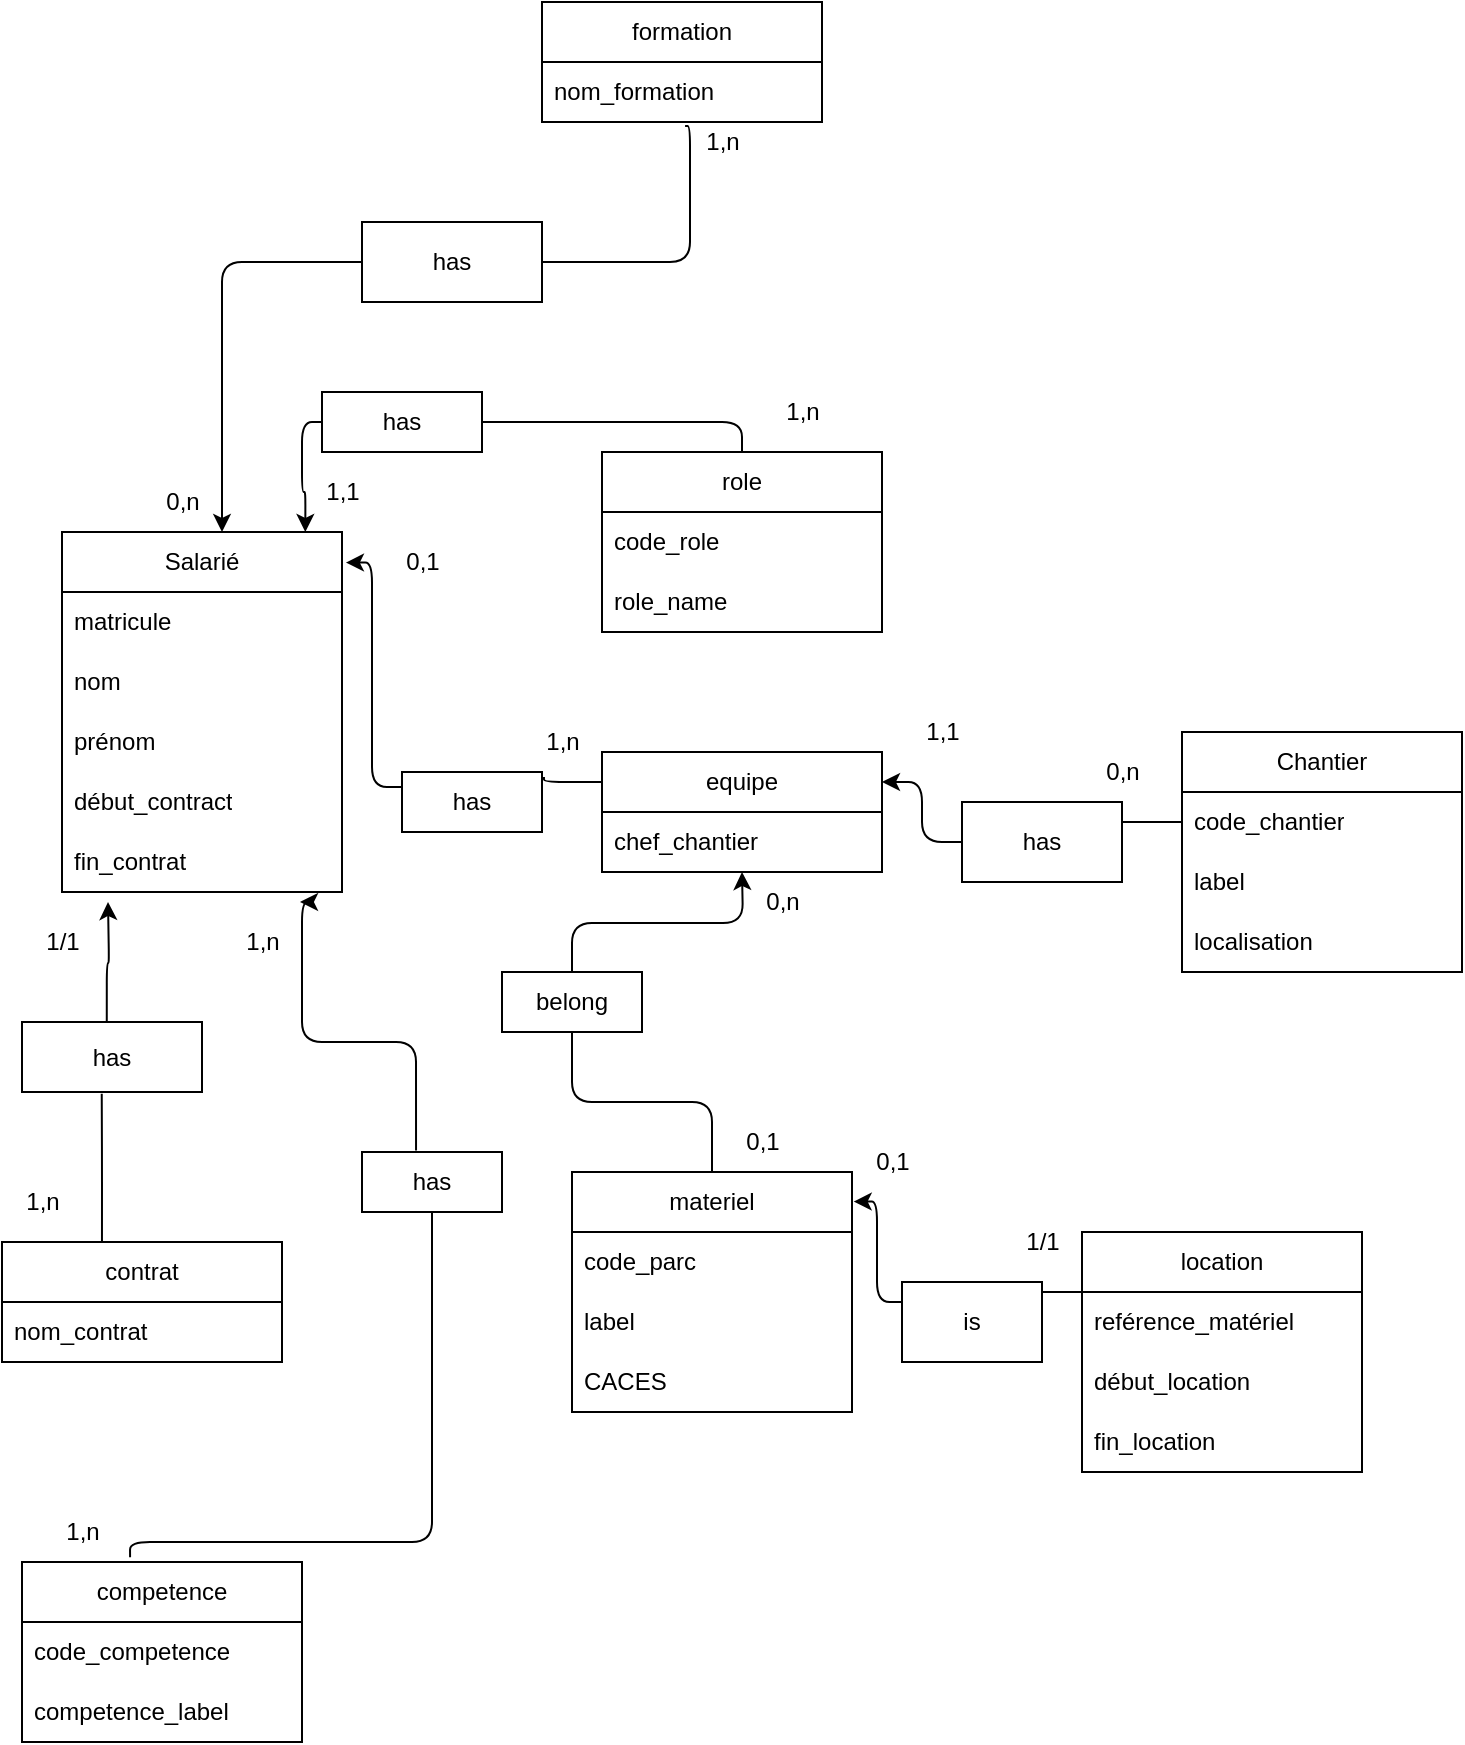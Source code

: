 <mxfile>
    <diagram id="aTdIhyGwN5ck7AL83jWl" name="Page-1">
        <mxGraphModel dx="963" dy="378" grid="1" gridSize="10" guides="1" tooltips="1" connect="1" arrows="1" fold="1" page="1" pageScale="1" pageWidth="850" pageHeight="1100" math="0" shadow="0">
            <root>
                <mxCell id="0"/>
                <mxCell id="1" parent="0"/>
                <mxCell id="2" value="Salarié" style="swimlane;fontStyle=0;childLayout=stackLayout;horizontal=1;startSize=30;horizontalStack=0;resizeParent=1;resizeParentMax=0;resizeLast=0;collapsible=1;marginBottom=0;whiteSpace=wrap;html=1;" parent="1" vertex="1">
                    <mxGeometry x="90" y="445" width="140" height="180" as="geometry"/>
                </mxCell>
                <mxCell id="3" value="matricule" style="text;strokeColor=none;fillColor=none;align=left;verticalAlign=middle;spacingLeft=4;spacingRight=4;overflow=hidden;points=[[0,0.5],[1,0.5]];portConstraint=eastwest;rotatable=0;whiteSpace=wrap;html=1;" parent="2" vertex="1">
                    <mxGeometry y="30" width="140" height="30" as="geometry"/>
                </mxCell>
                <mxCell id="4" value="nom" style="text;strokeColor=none;fillColor=none;align=left;verticalAlign=middle;spacingLeft=4;spacingRight=4;overflow=hidden;points=[[0,0.5],[1,0.5]];portConstraint=eastwest;rotatable=0;whiteSpace=wrap;html=1;" parent="2" vertex="1">
                    <mxGeometry y="60" width="140" height="30" as="geometry"/>
                </mxCell>
                <mxCell id="5" value="prénom" style="text;strokeColor=none;fillColor=none;align=left;verticalAlign=middle;spacingLeft=4;spacingRight=4;overflow=hidden;points=[[0,0.5],[1,0.5]];portConstraint=eastwest;rotatable=0;whiteSpace=wrap;html=1;" parent="2" vertex="1">
                    <mxGeometry y="90" width="140" height="30" as="geometry"/>
                </mxCell>
                <mxCell id="124" value="début_contract" style="text;strokeColor=none;fillColor=none;align=left;verticalAlign=middle;spacingLeft=4;spacingRight=4;overflow=hidden;points=[[0,0.5],[1,0.5]];portConstraint=eastwest;rotatable=0;whiteSpace=wrap;html=1;" parent="2" vertex="1">
                    <mxGeometry y="120" width="140" height="30" as="geometry"/>
                </mxCell>
                <mxCell id="125" value="fin_contrat" style="text;strokeColor=none;fillColor=none;align=left;verticalAlign=middle;spacingLeft=4;spacingRight=4;overflow=hidden;points=[[0,0.5],[1,0.5]];portConstraint=eastwest;rotatable=0;whiteSpace=wrap;html=1;" parent="2" vertex="1">
                    <mxGeometry y="150" width="140" height="30" as="geometry"/>
                </mxCell>
                <mxCell id="20" value="Chantier" style="swimlane;fontStyle=0;childLayout=stackLayout;horizontal=1;startSize=30;horizontalStack=0;resizeParent=1;resizeParentMax=0;resizeLast=0;collapsible=1;marginBottom=0;whiteSpace=wrap;html=1;" parent="1" vertex="1">
                    <mxGeometry x="650" y="545" width="140" height="120" as="geometry"/>
                </mxCell>
                <mxCell id="21" value="code_chantier" style="text;strokeColor=none;fillColor=none;align=left;verticalAlign=middle;spacingLeft=4;spacingRight=4;overflow=hidden;points=[[0,0.5],[1,0.5]];portConstraint=eastwest;rotatable=0;whiteSpace=wrap;html=1;" parent="20" vertex="1">
                    <mxGeometry y="30" width="140" height="30" as="geometry"/>
                </mxCell>
                <mxCell id="23" value="label" style="text;strokeColor=none;fillColor=none;align=left;verticalAlign=middle;spacingLeft=4;spacingRight=4;overflow=hidden;points=[[0,0.5],[1,0.5]];portConstraint=eastwest;rotatable=0;whiteSpace=wrap;html=1;" parent="20" vertex="1">
                    <mxGeometry y="60" width="140" height="30" as="geometry"/>
                </mxCell>
                <mxCell id="24" value="localisation" style="text;strokeColor=none;fillColor=none;align=left;verticalAlign=middle;spacingLeft=4;spacingRight=4;overflow=hidden;points=[[0,0.5],[1,0.5]];portConstraint=eastwest;rotatable=0;whiteSpace=wrap;html=1;" parent="20" vertex="1">
                    <mxGeometry y="90" width="140" height="30" as="geometry"/>
                </mxCell>
                <mxCell id="29" value="materiel" style="swimlane;fontStyle=0;childLayout=stackLayout;horizontal=1;startSize=30;horizontalStack=0;resizeParent=1;resizeParentMax=0;resizeLast=0;collapsible=1;marginBottom=0;whiteSpace=wrap;html=1;" parent="1" vertex="1">
                    <mxGeometry x="345" y="765" width="140" height="120" as="geometry"/>
                </mxCell>
                <mxCell id="30" value="code_parc" style="text;strokeColor=none;fillColor=none;align=left;verticalAlign=middle;spacingLeft=4;spacingRight=4;overflow=hidden;points=[[0,0.5],[1,0.5]];portConstraint=eastwest;rotatable=0;whiteSpace=wrap;html=1;" parent="29" vertex="1">
                    <mxGeometry y="30" width="140" height="30" as="geometry"/>
                </mxCell>
                <mxCell id="31" value="label" style="text;strokeColor=none;fillColor=none;align=left;verticalAlign=middle;spacingLeft=4;spacingRight=4;overflow=hidden;points=[[0,0.5],[1,0.5]];portConstraint=eastwest;rotatable=0;whiteSpace=wrap;html=1;" parent="29" vertex="1">
                    <mxGeometry y="60" width="140" height="30" as="geometry"/>
                </mxCell>
                <mxCell id="35" value="CACES" style="text;strokeColor=none;fillColor=none;align=left;verticalAlign=middle;spacingLeft=4;spacingRight=4;overflow=hidden;points=[[0,0.5],[1,0.5]];portConstraint=eastwest;rotatable=0;whiteSpace=wrap;html=1;" parent="29" vertex="1">
                    <mxGeometry y="90" width="140" height="30" as="geometry"/>
                </mxCell>
                <mxCell id="37" value="role" style="swimlane;fontStyle=0;childLayout=stackLayout;horizontal=1;startSize=30;horizontalStack=0;resizeParent=1;resizeParentMax=0;resizeLast=0;collapsible=1;marginBottom=0;whiteSpace=wrap;html=1;" parent="1" vertex="1">
                    <mxGeometry x="360" y="405" width="140" height="90" as="geometry"/>
                </mxCell>
                <mxCell id="38" value="code_role" style="text;strokeColor=none;fillColor=none;align=left;verticalAlign=middle;spacingLeft=4;spacingRight=4;overflow=hidden;points=[[0,0.5],[1,0.5]];portConstraint=eastwest;rotatable=0;whiteSpace=wrap;html=1;" parent="37" vertex="1">
                    <mxGeometry y="30" width="140" height="30" as="geometry"/>
                </mxCell>
                <mxCell id="40" value="role_name" style="text;strokeColor=none;fillColor=none;align=left;verticalAlign=middle;spacingLeft=4;spacingRight=4;overflow=hidden;points=[[0,0.5],[1,0.5]];portConstraint=eastwest;rotatable=0;whiteSpace=wrap;html=1;" parent="37" vertex="1">
                    <mxGeometry y="60" width="140" height="30" as="geometry"/>
                </mxCell>
                <mxCell id="45" value="competence" style="swimlane;fontStyle=0;childLayout=stackLayout;horizontal=1;startSize=30;horizontalStack=0;resizeParent=1;resizeParentMax=0;resizeLast=0;collapsible=1;marginBottom=0;whiteSpace=wrap;html=1;" parent="1" vertex="1">
                    <mxGeometry x="70" y="960" width="140" height="90" as="geometry"/>
                </mxCell>
                <mxCell id="46" value="code_competence" style="text;strokeColor=none;fillColor=none;align=left;verticalAlign=middle;spacingLeft=4;spacingRight=4;overflow=hidden;points=[[0,0.5],[1,0.5]];portConstraint=eastwest;rotatable=0;whiteSpace=wrap;html=1;" parent="45" vertex="1">
                    <mxGeometry y="30" width="140" height="30" as="geometry"/>
                </mxCell>
                <mxCell id="51" value="competence_label" style="text;strokeColor=none;fillColor=none;align=left;verticalAlign=middle;spacingLeft=4;spacingRight=4;overflow=hidden;points=[[0,0.5],[1,0.5]];portConstraint=eastwest;rotatable=0;whiteSpace=wrap;html=1;" parent="45" vertex="1">
                    <mxGeometry y="60" width="140" height="30" as="geometry"/>
                </mxCell>
                <mxCell id="53" value="equipe" style="swimlane;fontStyle=0;childLayout=stackLayout;horizontal=1;startSize=30;horizontalStack=0;resizeParent=1;resizeParentMax=0;resizeLast=0;collapsible=1;marginBottom=0;whiteSpace=wrap;html=1;" parent="1" vertex="1">
                    <mxGeometry x="360" y="555" width="140" height="60" as="geometry"/>
                </mxCell>
                <mxCell id="54" value="chef_chantier" style="text;strokeColor=none;fillColor=none;align=left;verticalAlign=middle;spacingLeft=4;spacingRight=4;overflow=hidden;points=[[0,0.5],[1,0.5]];portConstraint=eastwest;rotatable=0;whiteSpace=wrap;html=1;" parent="53" vertex="1">
                    <mxGeometry y="30" width="140" height="30" as="geometry"/>
                </mxCell>
                <mxCell id="57" value="" style="endArrow=classic;html=1;edgeStyle=orthogonalEdgeStyle;entryX=1.014;entryY=0.085;entryDx=0;entryDy=0;entryPerimeter=0;exitX=0;exitY=0.25;exitDx=0;exitDy=0;startArrow=none;" parent="1" source="59" target="2" edge="1">
                    <mxGeometry width="50" height="50" relative="1" as="geometry">
                        <mxPoint x="350" y="465" as="sourcePoint"/>
                        <mxPoint x="460" y="635" as="targetPoint"/>
                    </mxGeometry>
                </mxCell>
                <mxCell id="60" value="" style="endArrow=none;html=1;edgeStyle=orthogonalEdgeStyle;entryX=1.014;entryY=0.085;entryDx=0;entryDy=0;entryPerimeter=0;exitX=0;exitY=0.25;exitDx=0;exitDy=0;" parent="1" source="53" target="59" edge="1">
                    <mxGeometry width="50" height="50" relative="1" as="geometry">
                        <mxPoint x="350" y="570" as="sourcePoint"/>
                        <mxPoint x="231.96" y="465.4" as="targetPoint"/>
                        <Array as="points">
                            <mxPoint x="331" y="570"/>
                        </Array>
                    </mxGeometry>
                </mxCell>
                <mxCell id="59" value="has" style="rounded=0;whiteSpace=wrap;html=1;" parent="1" vertex="1">
                    <mxGeometry x="260" y="565" width="70" height="30" as="geometry"/>
                </mxCell>
                <mxCell id="61" value="1,n" style="text;html=1;align=center;verticalAlign=middle;resizable=0;points=[];autosize=1;strokeColor=none;fillColor=none;" parent="1" vertex="1">
                    <mxGeometry x="320" y="535" width="40" height="30" as="geometry"/>
                </mxCell>
                <mxCell id="62" value="0,1" style="text;html=1;align=center;verticalAlign=middle;resizable=0;points=[];autosize=1;strokeColor=none;fillColor=none;" parent="1" vertex="1">
                    <mxGeometry x="250" y="445" width="40" height="30" as="geometry"/>
                </mxCell>
                <mxCell id="63" value="" style="endArrow=classic;html=1;exitX=0.5;exitY=0;exitDx=0;exitDy=0;edgeStyle=orthogonalEdgeStyle;startArrow=none;" parent="1" source="65" edge="1">
                    <mxGeometry width="50" height="50" relative="1" as="geometry">
                        <mxPoint x="410" y="685" as="sourcePoint"/>
                        <mxPoint x="430" y="615" as="targetPoint"/>
                    </mxGeometry>
                </mxCell>
                <mxCell id="66" value="" style="endArrow=none;html=1;exitX=0.5;exitY=0;exitDx=0;exitDy=0;edgeStyle=orthogonalEdgeStyle;" parent="1" source="29" target="65" edge="1">
                    <mxGeometry width="50" height="50" relative="1" as="geometry">
                        <mxPoint x="290" y="745" as="sourcePoint"/>
                        <mxPoint x="430" y="615" as="targetPoint"/>
                    </mxGeometry>
                </mxCell>
                <mxCell id="65" value="belong" style="rounded=0;whiteSpace=wrap;html=1;" parent="1" vertex="1">
                    <mxGeometry x="310" y="665" width="70" height="30" as="geometry"/>
                </mxCell>
                <mxCell id="67" value="0,n" style="text;html=1;align=center;verticalAlign=middle;resizable=0;points=[];autosize=1;strokeColor=none;fillColor=none;" parent="1" vertex="1">
                    <mxGeometry x="430" y="615" width="40" height="30" as="geometry"/>
                </mxCell>
                <mxCell id="68" value="0,1" style="text;html=1;align=center;verticalAlign=middle;resizable=0;points=[];autosize=1;strokeColor=none;fillColor=none;" parent="1" vertex="1">
                    <mxGeometry x="420" y="735" width="40" height="30" as="geometry"/>
                </mxCell>
                <mxCell id="69" value="" style="endArrow=classic;html=1;exitX=0.386;exitY=-0.026;exitDx=0;exitDy=0;exitPerimeter=0;edgeStyle=orthogonalEdgeStyle;startArrow=none;" parent="1" source="70" edge="1">
                    <mxGeometry width="50" height="50" relative="1" as="geometry">
                        <mxPoint x="410" y="765" as="sourcePoint"/>
                        <mxPoint x="209" y="630" as="targetPoint"/>
                        <Array as="points">
                            <mxPoint x="267" y="700"/>
                            <mxPoint x="210" y="700"/>
                            <mxPoint x="210" y="630"/>
                            <mxPoint x="209" y="630"/>
                        </Array>
                    </mxGeometry>
                </mxCell>
                <mxCell id="71" value="" style="endArrow=none;html=1;exitX=0.386;exitY=-0.026;exitDx=0;exitDy=0;exitPerimeter=0;edgeStyle=orthogonalEdgeStyle;entryX=0.5;entryY=1;entryDx=0;entryDy=0;" parent="1" source="45" target="70" edge="1">
                    <mxGeometry width="50" height="50" relative="1" as="geometry">
                        <mxPoint x="144.04" y="822.66" as="sourcePoint"/>
                        <mxPoint x="240" y="815" as="targetPoint"/>
                        <Array as="points">
                            <mxPoint x="124" y="950"/>
                            <mxPoint x="275" y="950"/>
                        </Array>
                    </mxGeometry>
                </mxCell>
                <mxCell id="70" value="has" style="rounded=0;whiteSpace=wrap;html=1;" parent="1" vertex="1">
                    <mxGeometry x="240" y="755" width="70" height="30" as="geometry"/>
                </mxCell>
                <mxCell id="72" value="1,n" style="text;html=1;align=center;verticalAlign=middle;resizable=0;points=[];autosize=1;strokeColor=none;fillColor=none;" parent="1" vertex="1">
                    <mxGeometry x="170" y="635" width="40" height="30" as="geometry"/>
                </mxCell>
                <mxCell id="73" value="1,n" style="text;html=1;align=center;verticalAlign=middle;resizable=0;points=[];autosize=1;strokeColor=none;fillColor=none;" parent="1" vertex="1">
                    <mxGeometry x="80" y="930" width="40" height="30" as="geometry"/>
                </mxCell>
                <mxCell id="74" value="" style="endArrow=classic;html=1;edgeStyle=orthogonalEdgeStyle;exitX=0;exitY=0.5;exitDx=0;exitDy=0;startArrow=none;entryX=0.869;entryY=0;entryDx=0;entryDy=0;entryPerimeter=0;" parent="1" source="75" target="2" edge="1">
                    <mxGeometry width="50" height="50" relative="1" as="geometry">
                        <mxPoint x="250" y="475" as="sourcePoint"/>
                        <mxPoint x="210" y="440" as="targetPoint"/>
                    </mxGeometry>
                </mxCell>
                <mxCell id="77" value="" style="endArrow=none;html=1;edgeStyle=orthogonalEdgeStyle;entryX=1;entryY=0.5;entryDx=0;entryDy=0;exitX=0.5;exitY=0;exitDx=0;exitDy=0;" parent="1" source="37" target="75" edge="1">
                    <mxGeometry width="50" height="50" relative="1" as="geometry">
                        <mxPoint x="430" y="405" as="sourcePoint"/>
                        <mxPoint x="160" y="445.0" as="targetPoint"/>
                    </mxGeometry>
                </mxCell>
                <mxCell id="75" value="has" style="rounded=0;whiteSpace=wrap;html=1;" parent="1" vertex="1">
                    <mxGeometry x="220" y="375" width="80" height="30" as="geometry"/>
                </mxCell>
                <mxCell id="78" value="1,1" style="text;html=1;align=center;verticalAlign=middle;resizable=0;points=[];autosize=1;strokeColor=none;fillColor=none;" parent="1" vertex="1">
                    <mxGeometry x="210" y="410" width="40" height="30" as="geometry"/>
                </mxCell>
                <mxCell id="79" value="1,n" style="text;html=1;align=center;verticalAlign=middle;resizable=0;points=[];autosize=1;strokeColor=none;fillColor=none;" parent="1" vertex="1">
                    <mxGeometry x="440" y="370" width="40" height="30" as="geometry"/>
                </mxCell>
                <mxCell id="80" value="" style="endArrow=classic;html=1;edgeStyle=orthogonalEdgeStyle;entryX=1;entryY=0.25;entryDx=0;entryDy=0;exitX=0;exitY=0.5;exitDx=0;exitDy=0;startArrow=none;" parent="1" source="81" target="53" edge="1">
                    <mxGeometry width="50" height="50" relative="1" as="geometry">
                        <mxPoint x="290" y="625" as="sourcePoint"/>
                        <mxPoint x="340" y="575" as="targetPoint"/>
                    </mxGeometry>
                </mxCell>
                <mxCell id="82" value="" style="endArrow=none;html=1;edgeStyle=orthogonalEdgeStyle;entryX=1;entryY=0.25;entryDx=0;entryDy=0;exitX=0;exitY=0.5;exitDx=0;exitDy=0;" parent="1" source="21" target="81" edge="1">
                    <mxGeometry width="50" height="50" relative="1" as="geometry">
                        <mxPoint x="620" y="600.0" as="sourcePoint"/>
                        <mxPoint x="500" y="570.0" as="targetPoint"/>
                    </mxGeometry>
                </mxCell>
                <mxCell id="81" value="has" style="rounded=0;whiteSpace=wrap;html=1;" parent="1" vertex="1">
                    <mxGeometry x="540" y="580" width="80" height="40" as="geometry"/>
                </mxCell>
                <mxCell id="83" value="1,1" style="text;html=1;align=center;verticalAlign=middle;resizable=0;points=[];autosize=1;strokeColor=none;fillColor=none;" parent="1" vertex="1">
                    <mxGeometry x="510" y="530" width="40" height="30" as="geometry"/>
                </mxCell>
                <mxCell id="84" value="0,n" style="text;html=1;align=center;verticalAlign=middle;resizable=0;points=[];autosize=1;strokeColor=none;fillColor=none;" parent="1" vertex="1">
                    <mxGeometry x="600" y="550" width="40" height="30" as="geometry"/>
                </mxCell>
                <mxCell id="85" value="location" style="swimlane;fontStyle=0;childLayout=stackLayout;horizontal=1;startSize=30;horizontalStack=0;resizeParent=1;resizeParentMax=0;resizeLast=0;collapsible=1;marginBottom=0;whiteSpace=wrap;html=1;" parent="1" vertex="1">
                    <mxGeometry x="600" y="795" width="140" height="120" as="geometry"/>
                </mxCell>
                <mxCell id="86" value="reférence_matériel" style="text;strokeColor=none;fillColor=none;align=left;verticalAlign=middle;spacingLeft=4;spacingRight=4;overflow=hidden;points=[[0,0.5],[1,0.5]];portConstraint=eastwest;rotatable=0;whiteSpace=wrap;html=1;" parent="85" vertex="1">
                    <mxGeometry y="30" width="140" height="30" as="geometry"/>
                </mxCell>
                <mxCell id="87" value="début_location" style="text;strokeColor=none;fillColor=none;align=left;verticalAlign=middle;spacingLeft=4;spacingRight=4;overflow=hidden;points=[[0,0.5],[1,0.5]];portConstraint=eastwest;rotatable=0;whiteSpace=wrap;html=1;" parent="85" vertex="1">
                    <mxGeometry y="60" width="140" height="30" as="geometry"/>
                </mxCell>
                <mxCell id="88" value="fin_location" style="text;strokeColor=none;fillColor=none;align=left;verticalAlign=middle;spacingLeft=4;spacingRight=4;overflow=hidden;points=[[0,0.5],[1,0.5]];portConstraint=eastwest;rotatable=0;whiteSpace=wrap;html=1;" parent="85" vertex="1">
                    <mxGeometry y="90" width="140" height="30" as="geometry"/>
                </mxCell>
                <mxCell id="89" value="" style="endArrow=classic;html=1;edgeStyle=orthogonalEdgeStyle;exitX=0;exitY=0.25;exitDx=0;exitDy=0;entryX=1.006;entryY=0.123;entryDx=0;entryDy=0;entryPerimeter=0;startArrow=none;" parent="1" source="91" target="29" edge="1">
                    <mxGeometry width="50" height="50" relative="1" as="geometry">
                        <mxPoint x="330" y="775" as="sourcePoint"/>
                        <mxPoint x="380" y="725" as="targetPoint"/>
                    </mxGeometry>
                </mxCell>
                <mxCell id="92" value="" style="endArrow=none;html=1;edgeStyle=orthogonalEdgeStyle;exitX=0;exitY=0.25;exitDx=0;exitDy=0;entryX=1.006;entryY=0.123;entryDx=0;entryDy=0;entryPerimeter=0;" parent="1" source="85" target="91" edge="1">
                    <mxGeometry width="50" height="50" relative="1" as="geometry">
                        <mxPoint x="600" y="825" as="sourcePoint"/>
                        <mxPoint x="485.84" y="783.45" as="targetPoint"/>
                    </mxGeometry>
                </mxCell>
                <mxCell id="91" value="is" style="rounded=0;whiteSpace=wrap;html=1;" parent="1" vertex="1">
                    <mxGeometry x="510" y="820" width="70" height="40" as="geometry"/>
                </mxCell>
                <mxCell id="93" value="0,1" style="text;html=1;align=center;verticalAlign=middle;resizable=0;points=[];autosize=1;strokeColor=none;fillColor=none;" parent="1" vertex="1">
                    <mxGeometry x="485" y="745" width="40" height="30" as="geometry"/>
                </mxCell>
                <mxCell id="94" value="1/1" style="text;html=1;align=center;verticalAlign=middle;resizable=0;points=[];autosize=1;strokeColor=none;fillColor=none;" parent="1" vertex="1">
                    <mxGeometry x="560" y="785" width="40" height="30" as="geometry"/>
                </mxCell>
                <mxCell id="105" value="formation" style="swimlane;fontStyle=0;childLayout=stackLayout;horizontal=1;startSize=30;horizontalStack=0;resizeParent=1;resizeParentMax=0;resizeLast=0;collapsible=1;marginBottom=0;whiteSpace=wrap;html=1;" parent="1" vertex="1">
                    <mxGeometry x="330" y="180" width="140" height="60" as="geometry"/>
                </mxCell>
                <mxCell id="106" value="nom_formation" style="text;strokeColor=none;fillColor=none;align=left;verticalAlign=middle;spacingLeft=4;spacingRight=4;overflow=hidden;points=[[0,0.5],[1,0.5]];portConstraint=eastwest;rotatable=0;whiteSpace=wrap;html=1;" parent="105" vertex="1">
                    <mxGeometry y="30" width="140" height="30" as="geometry"/>
                </mxCell>
                <mxCell id="108" value="" style="endArrow=classic;html=1;edgeStyle=orthogonalEdgeStyle;exitX=0;exitY=0.5;exitDx=0;exitDy=0;startArrow=none;" parent="1" source="109" edge="1">
                    <mxGeometry width="50" height="50" relative="1" as="geometry">
                        <mxPoint x="130" y="350" as="sourcePoint"/>
                        <mxPoint x="170" y="445" as="targetPoint"/>
                        <Array as="points">
                            <mxPoint x="170" y="310"/>
                            <mxPoint x="170" y="445"/>
                        </Array>
                    </mxGeometry>
                </mxCell>
                <mxCell id="110" value="" style="endArrow=none;html=1;edgeStyle=orthogonalEdgeStyle;entryX=1;entryY=0.5;entryDx=0;entryDy=0;exitX=0.511;exitY=1.065;exitDx=0;exitDy=0;exitPerimeter=0;" parent="1" source="106" target="109" edge="1">
                    <mxGeometry width="50" height="50" relative="1" as="geometry">
                        <mxPoint x="403.92" y="245.04" as="sourcePoint"/>
                        <mxPoint x="160" y="445" as="targetPoint"/>
                        <Array as="points">
                            <mxPoint x="404" y="242"/>
                            <mxPoint x="404" y="310"/>
                        </Array>
                    </mxGeometry>
                </mxCell>
                <mxCell id="109" value="has" style="rounded=0;whiteSpace=wrap;html=1;" parent="1" vertex="1">
                    <mxGeometry x="240" y="290" width="90" height="40" as="geometry"/>
                </mxCell>
                <mxCell id="112" value="0,n" style="text;html=1;align=center;verticalAlign=middle;resizable=0;points=[];autosize=1;strokeColor=none;fillColor=none;" parent="1" vertex="1">
                    <mxGeometry x="130" y="415" width="40" height="30" as="geometry"/>
                </mxCell>
                <mxCell id="113" value="1,n" style="text;html=1;align=center;verticalAlign=middle;resizable=0;points=[];autosize=1;strokeColor=none;fillColor=none;" parent="1" vertex="1">
                    <mxGeometry x="400" y="235" width="40" height="30" as="geometry"/>
                </mxCell>
                <mxCell id="115" value="contrat" style="swimlane;fontStyle=0;childLayout=stackLayout;horizontal=1;startSize=30;horizontalStack=0;resizeParent=1;resizeParentMax=0;resizeLast=0;collapsible=1;marginBottom=0;whiteSpace=wrap;html=1;" parent="1" vertex="1">
                    <mxGeometry x="60" y="800" width="140" height="60" as="geometry"/>
                </mxCell>
                <mxCell id="116" value="nom_contrat" style="text;strokeColor=none;fillColor=none;align=left;verticalAlign=middle;spacingLeft=4;spacingRight=4;overflow=hidden;points=[[0,0.5],[1,0.5]];portConstraint=eastwest;rotatable=0;whiteSpace=wrap;html=1;" parent="115" vertex="1">
                    <mxGeometry y="30" width="140" height="30" as="geometry"/>
                </mxCell>
                <mxCell id="119" value="" style="endArrow=classic;html=1;edgeStyle=orthogonalEdgeStyle;exitX=0.471;exitY=0;exitDx=0;exitDy=0;startArrow=none;exitPerimeter=0;" parent="1" source="120" edge="1">
                    <mxGeometry width="50" height="50" relative="1" as="geometry">
                        <mxPoint x="350" y="800" as="sourcePoint"/>
                        <mxPoint x="113" y="630" as="targetPoint"/>
                    </mxGeometry>
                </mxCell>
                <mxCell id="121" value="" style="endArrow=none;html=1;edgeStyle=orthogonalEdgeStyle;exitX=0.357;exitY=-0.002;exitDx=0;exitDy=0;exitPerimeter=0;entryX=0.443;entryY=1.026;entryDx=0;entryDy=0;entryPerimeter=0;" parent="1" source="115" target="120" edge="1">
                    <mxGeometry width="50" height="50" relative="1" as="geometry">
                        <mxPoint x="113.06" y="798.08" as="sourcePoint"/>
                        <mxPoint x="113" y="730" as="targetPoint"/>
                    </mxGeometry>
                </mxCell>
                <mxCell id="120" value="has" style="rounded=0;whiteSpace=wrap;html=1;" parent="1" vertex="1">
                    <mxGeometry x="70" y="690" width="90" height="35" as="geometry"/>
                </mxCell>
                <mxCell id="122" value="1/1" style="text;html=1;align=center;verticalAlign=middle;resizable=0;points=[];autosize=1;strokeColor=none;fillColor=none;" parent="1" vertex="1">
                    <mxGeometry x="70" y="635" width="40" height="30" as="geometry"/>
                </mxCell>
                <mxCell id="123" value="1,n" style="text;html=1;align=center;verticalAlign=middle;resizable=0;points=[];autosize=1;strokeColor=none;fillColor=none;" parent="1" vertex="1">
                    <mxGeometry x="60" y="765" width="40" height="30" as="geometry"/>
                </mxCell>
            </root>
        </mxGraphModel>
    </diagram>
</mxfile>